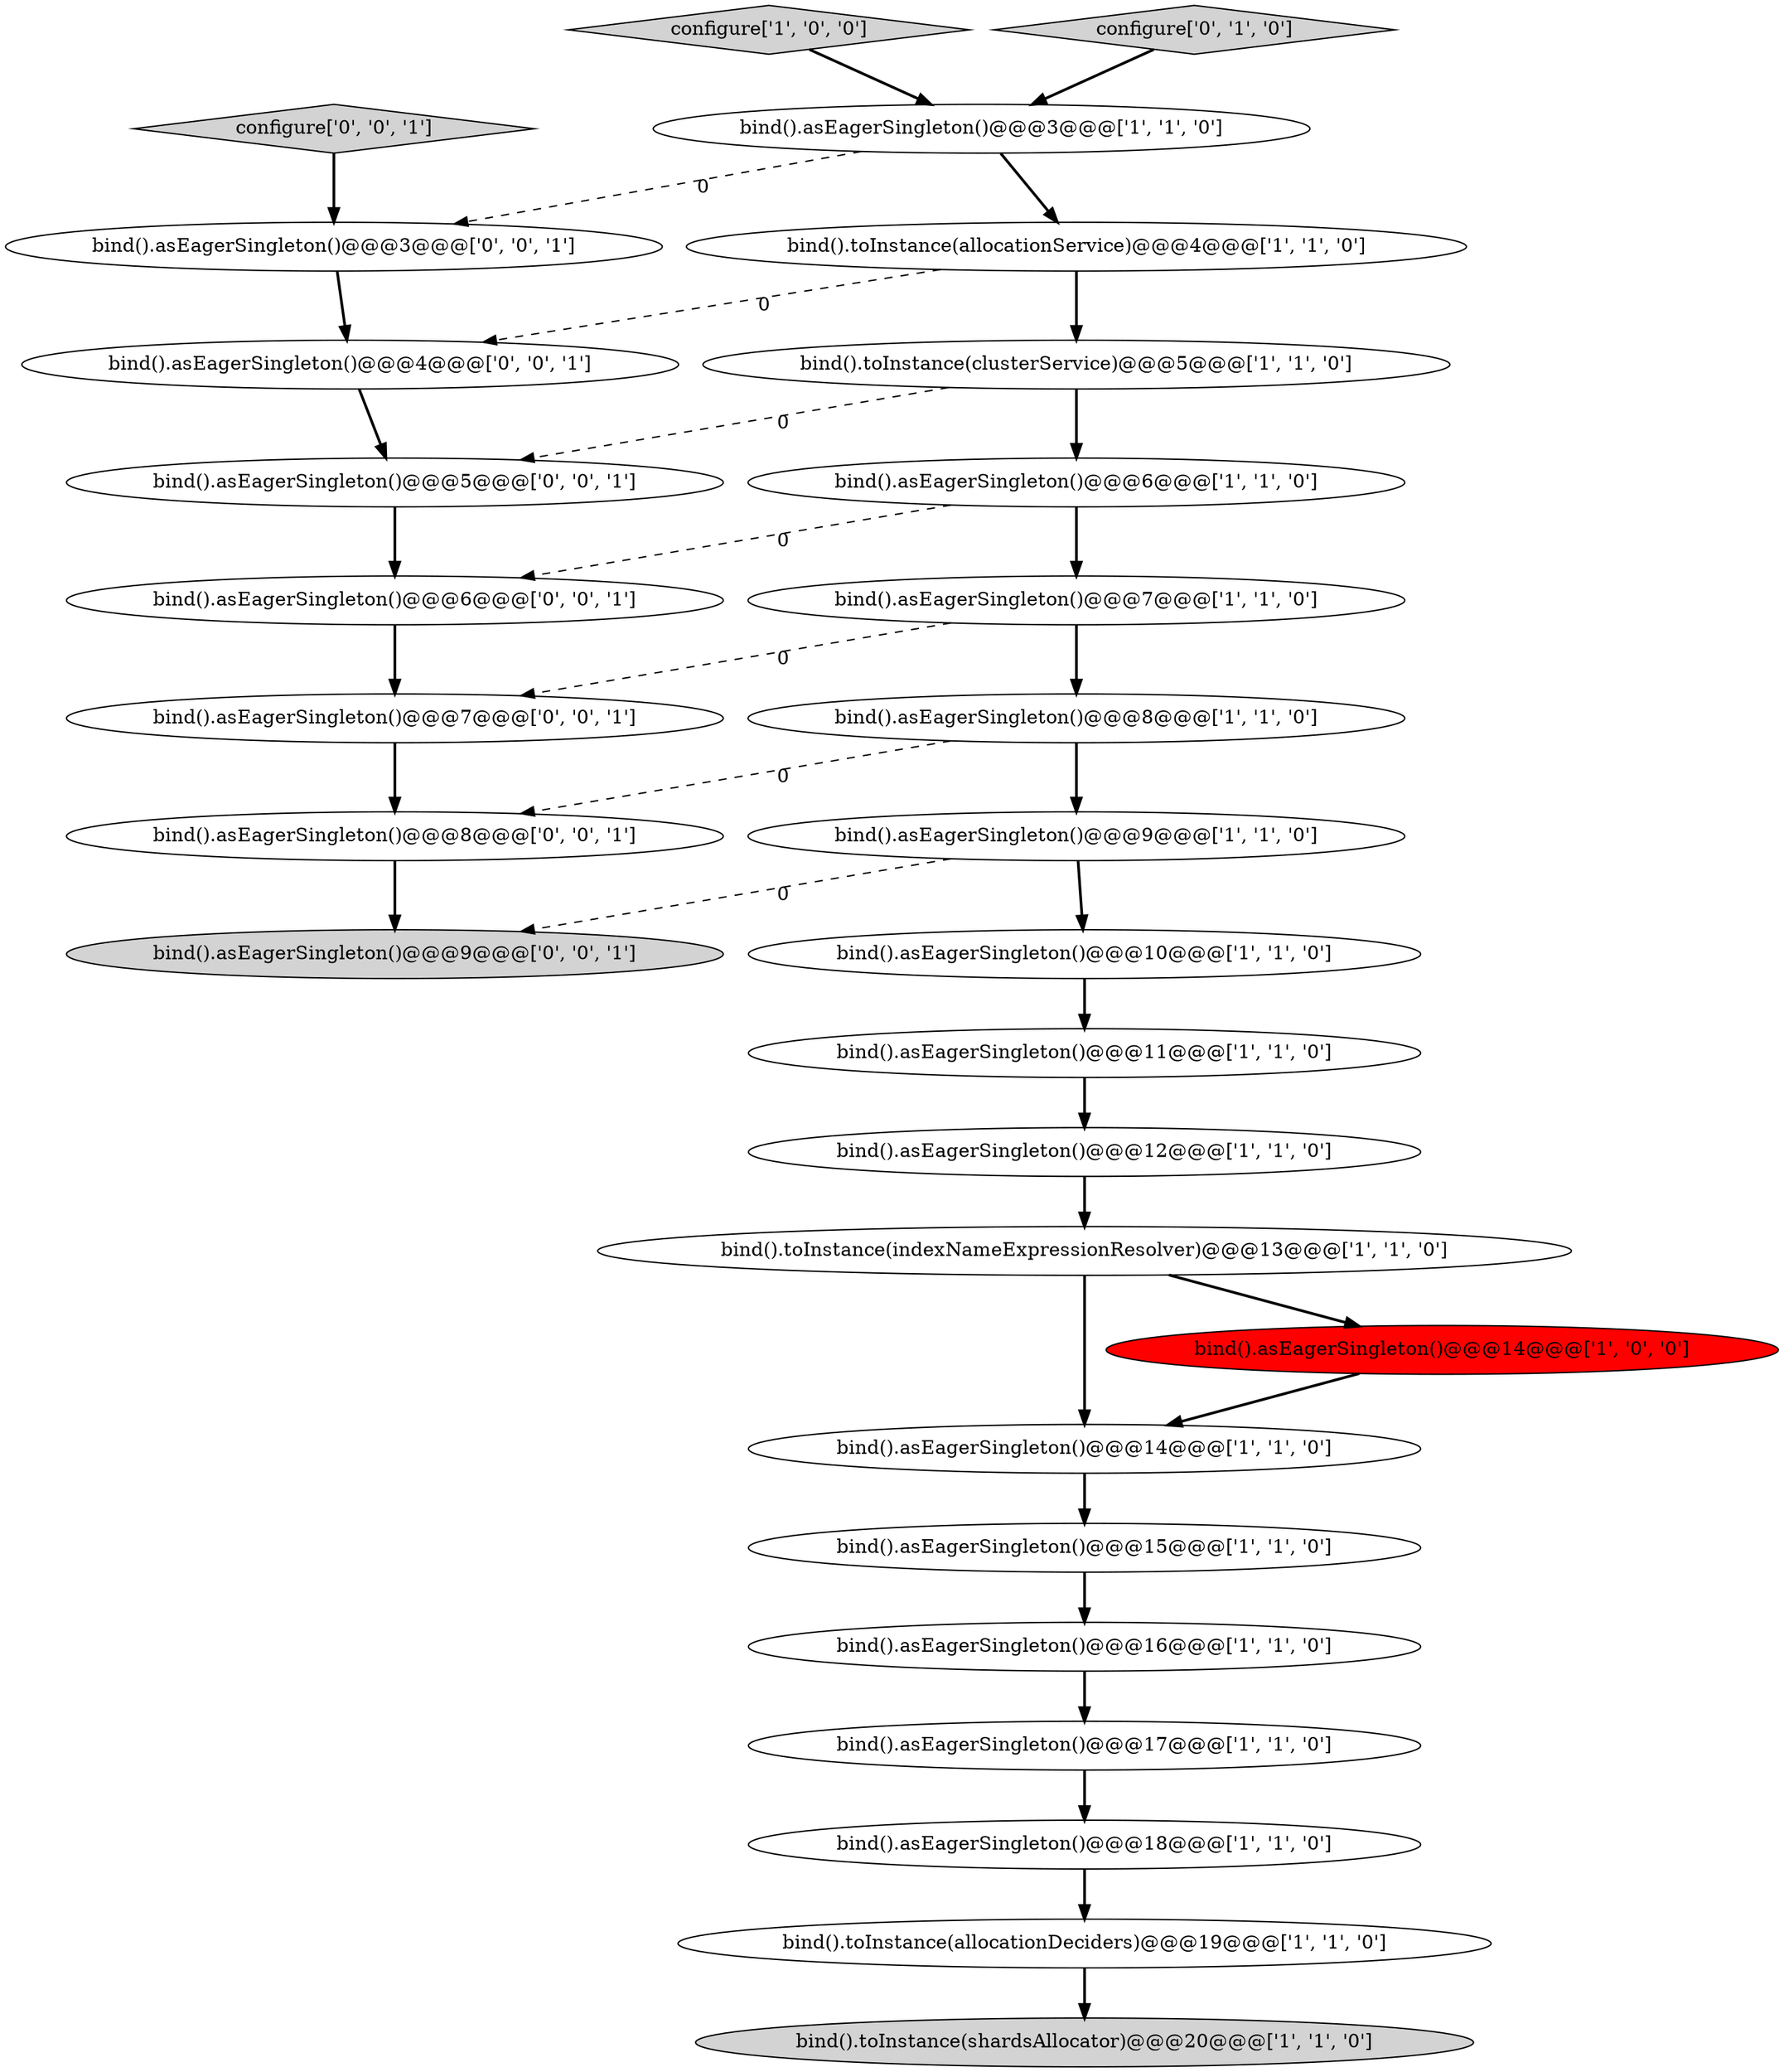 digraph {
16 [style = filled, label = "bind().toInstance(allocationDeciders)@@@19@@@['1', '1', '0']", fillcolor = white, shape = ellipse image = "AAA0AAABBB1BBB"];
18 [style = filled, label = "bind().asEagerSingleton()@@@9@@@['1', '1', '0']", fillcolor = white, shape = ellipse image = "AAA0AAABBB1BBB"];
11 [style = filled, label = "bind().asEagerSingleton()@@@12@@@['1', '1', '0']", fillcolor = white, shape = ellipse image = "AAA0AAABBB1BBB"];
9 [style = filled, label = "bind().toInstance(clusterService)@@@5@@@['1', '1', '0']", fillcolor = white, shape = ellipse image = "AAA0AAABBB1BBB"];
12 [style = filled, label = "bind().asEagerSingleton()@@@14@@@['1', '1', '0']", fillcolor = white, shape = ellipse image = "AAA0AAABBB1BBB"];
17 [style = filled, label = "bind().asEagerSingleton()@@@16@@@['1', '1', '0']", fillcolor = white, shape = ellipse image = "AAA0AAABBB1BBB"];
24 [style = filled, label = "bind().asEagerSingleton()@@@8@@@['0', '0', '1']", fillcolor = white, shape = ellipse image = "AAA0AAABBB3BBB"];
0 [style = filled, label = "bind().asEagerSingleton()@@@3@@@['1', '1', '0']", fillcolor = white, shape = ellipse image = "AAA0AAABBB1BBB"];
6 [style = filled, label = "bind().toInstance(indexNameExpressionResolver)@@@13@@@['1', '1', '0']", fillcolor = white, shape = ellipse image = "AAA0AAABBB1BBB"];
4 [style = filled, label = "bind().toInstance(shardsAllocator)@@@20@@@['1', '1', '0']", fillcolor = lightgray, shape = ellipse image = "AAA0AAABBB1BBB"];
8 [style = filled, label = "bind().asEagerSingleton()@@@6@@@['1', '1', '0']", fillcolor = white, shape = ellipse image = "AAA0AAABBB1BBB"];
1 [style = filled, label = "bind().asEagerSingleton()@@@17@@@['1', '1', '0']", fillcolor = white, shape = ellipse image = "AAA0AAABBB1BBB"];
2 [style = filled, label = "bind().asEagerSingleton()@@@8@@@['1', '1', '0']", fillcolor = white, shape = ellipse image = "AAA0AAABBB1BBB"];
5 [style = filled, label = "bind().asEagerSingleton()@@@11@@@['1', '1', '0']", fillcolor = white, shape = ellipse image = "AAA0AAABBB1BBB"];
7 [style = filled, label = "bind().asEagerSingleton()@@@14@@@['1', '0', '0']", fillcolor = red, shape = ellipse image = "AAA1AAABBB1BBB"];
14 [style = filled, label = "bind().asEagerSingleton()@@@15@@@['1', '1', '0']", fillcolor = white, shape = ellipse image = "AAA0AAABBB1BBB"];
19 [style = filled, label = "bind().toInstance(allocationService)@@@4@@@['1', '1', '0']", fillcolor = white, shape = ellipse image = "AAA0AAABBB1BBB"];
27 [style = filled, label = "bind().asEagerSingleton()@@@6@@@['0', '0', '1']", fillcolor = white, shape = ellipse image = "AAA0AAABBB3BBB"];
23 [style = filled, label = "configure['0', '0', '1']", fillcolor = lightgray, shape = diamond image = "AAA0AAABBB3BBB"];
13 [style = filled, label = "bind().asEagerSingleton()@@@18@@@['1', '1', '0']", fillcolor = white, shape = ellipse image = "AAA0AAABBB1BBB"];
22 [style = filled, label = "bind().asEagerSingleton()@@@5@@@['0', '0', '1']", fillcolor = white, shape = ellipse image = "AAA0AAABBB3BBB"];
28 [style = filled, label = "bind().asEagerSingleton()@@@3@@@['0', '0', '1']", fillcolor = white, shape = ellipse image = "AAA0AAABBB3BBB"];
26 [style = filled, label = "bind().asEagerSingleton()@@@4@@@['0', '0', '1']", fillcolor = white, shape = ellipse image = "AAA0AAABBB3BBB"];
15 [style = filled, label = "configure['1', '0', '0']", fillcolor = lightgray, shape = diamond image = "AAA0AAABBB1BBB"];
20 [style = filled, label = "configure['0', '1', '0']", fillcolor = lightgray, shape = diamond image = "AAA0AAABBB2BBB"];
3 [style = filled, label = "bind().asEagerSingleton()@@@7@@@['1', '1', '0']", fillcolor = white, shape = ellipse image = "AAA0AAABBB1BBB"];
10 [style = filled, label = "bind().asEagerSingleton()@@@10@@@['1', '1', '0']", fillcolor = white, shape = ellipse image = "AAA0AAABBB1BBB"];
21 [style = filled, label = "bind().asEagerSingleton()@@@7@@@['0', '0', '1']", fillcolor = white, shape = ellipse image = "AAA0AAABBB3BBB"];
25 [style = filled, label = "bind().asEagerSingleton()@@@9@@@['0', '0', '1']", fillcolor = lightgray, shape = ellipse image = "AAA0AAABBB3BBB"];
17->1 [style = bold, label=""];
3->21 [style = dashed, label="0"];
7->12 [style = bold, label=""];
0->19 [style = bold, label=""];
11->6 [style = bold, label=""];
20->0 [style = bold, label=""];
8->3 [style = bold, label=""];
2->18 [style = bold, label=""];
14->17 [style = bold, label=""];
28->26 [style = bold, label=""];
9->22 [style = dashed, label="0"];
21->24 [style = bold, label=""];
9->8 [style = bold, label=""];
0->28 [style = dashed, label="0"];
1->13 [style = bold, label=""];
13->16 [style = bold, label=""];
26->22 [style = bold, label=""];
23->28 [style = bold, label=""];
10->5 [style = bold, label=""];
19->26 [style = dashed, label="0"];
3->2 [style = bold, label=""];
18->10 [style = bold, label=""];
19->9 [style = bold, label=""];
22->27 [style = bold, label=""];
24->25 [style = bold, label=""];
15->0 [style = bold, label=""];
12->14 [style = bold, label=""];
8->27 [style = dashed, label="0"];
5->11 [style = bold, label=""];
2->24 [style = dashed, label="0"];
16->4 [style = bold, label=""];
6->7 [style = bold, label=""];
27->21 [style = bold, label=""];
18->25 [style = dashed, label="0"];
6->12 [style = bold, label=""];
}
